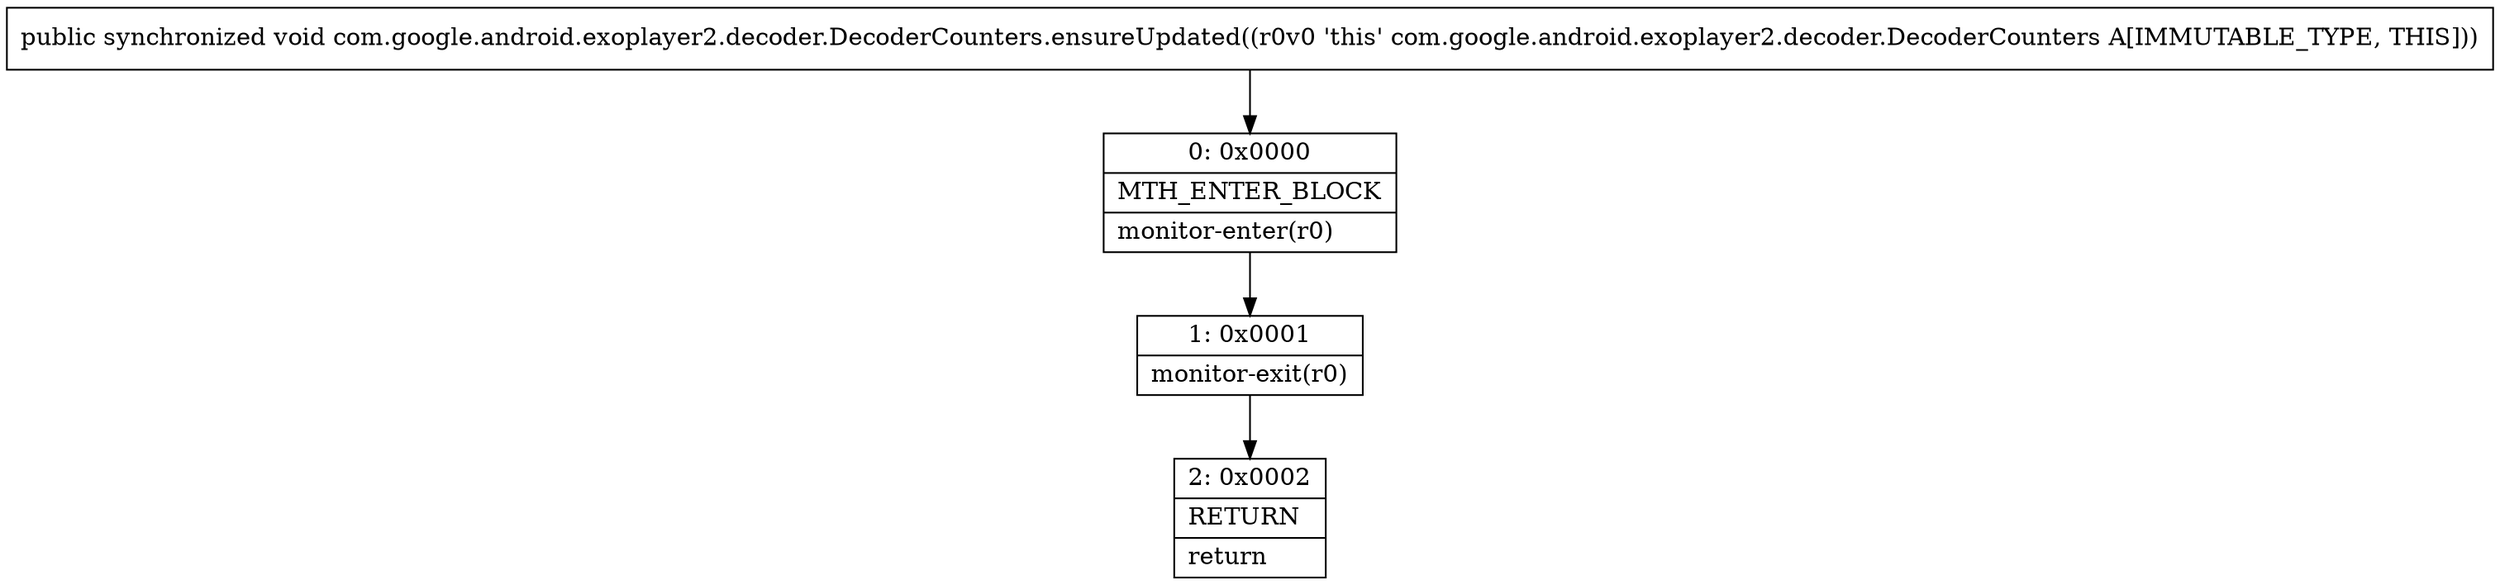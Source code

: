 digraph "CFG forcom.google.android.exoplayer2.decoder.DecoderCounters.ensureUpdated()V" {
Node_0 [shape=record,label="{0\:\ 0x0000|MTH_ENTER_BLOCK\l|monitor\-enter(r0)\l}"];
Node_1 [shape=record,label="{1\:\ 0x0001|monitor\-exit(r0)\l}"];
Node_2 [shape=record,label="{2\:\ 0x0002|RETURN\l|return\l}"];
MethodNode[shape=record,label="{public synchronized void com.google.android.exoplayer2.decoder.DecoderCounters.ensureUpdated((r0v0 'this' com.google.android.exoplayer2.decoder.DecoderCounters A[IMMUTABLE_TYPE, THIS])) }"];
MethodNode -> Node_0;
Node_0 -> Node_1;
Node_1 -> Node_2;
}

